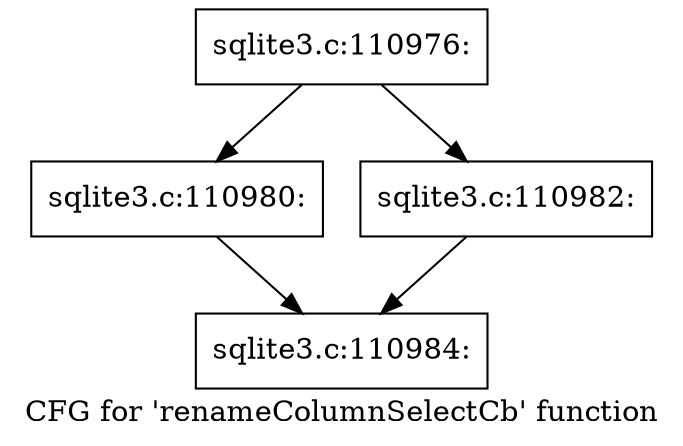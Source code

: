 digraph "CFG for 'renameColumnSelectCb' function" {
	label="CFG for 'renameColumnSelectCb' function";

	Node0x55c0fa624eb0 [shape=record,label="{sqlite3.c:110976:}"];
	Node0x55c0fa624eb0 -> Node0x55c0fa6478d0;
	Node0x55c0fa624eb0 -> Node0x55c0fa647f80;
	Node0x55c0fa6478d0 [shape=record,label="{sqlite3.c:110980:}"];
	Node0x55c0fa6478d0 -> Node0x55c0fa6433a0;
	Node0x55c0fa647f80 [shape=record,label="{sqlite3.c:110982:}"];
	Node0x55c0fa647f80 -> Node0x55c0fa6433a0;
	Node0x55c0fa6433a0 [shape=record,label="{sqlite3.c:110984:}"];
}
